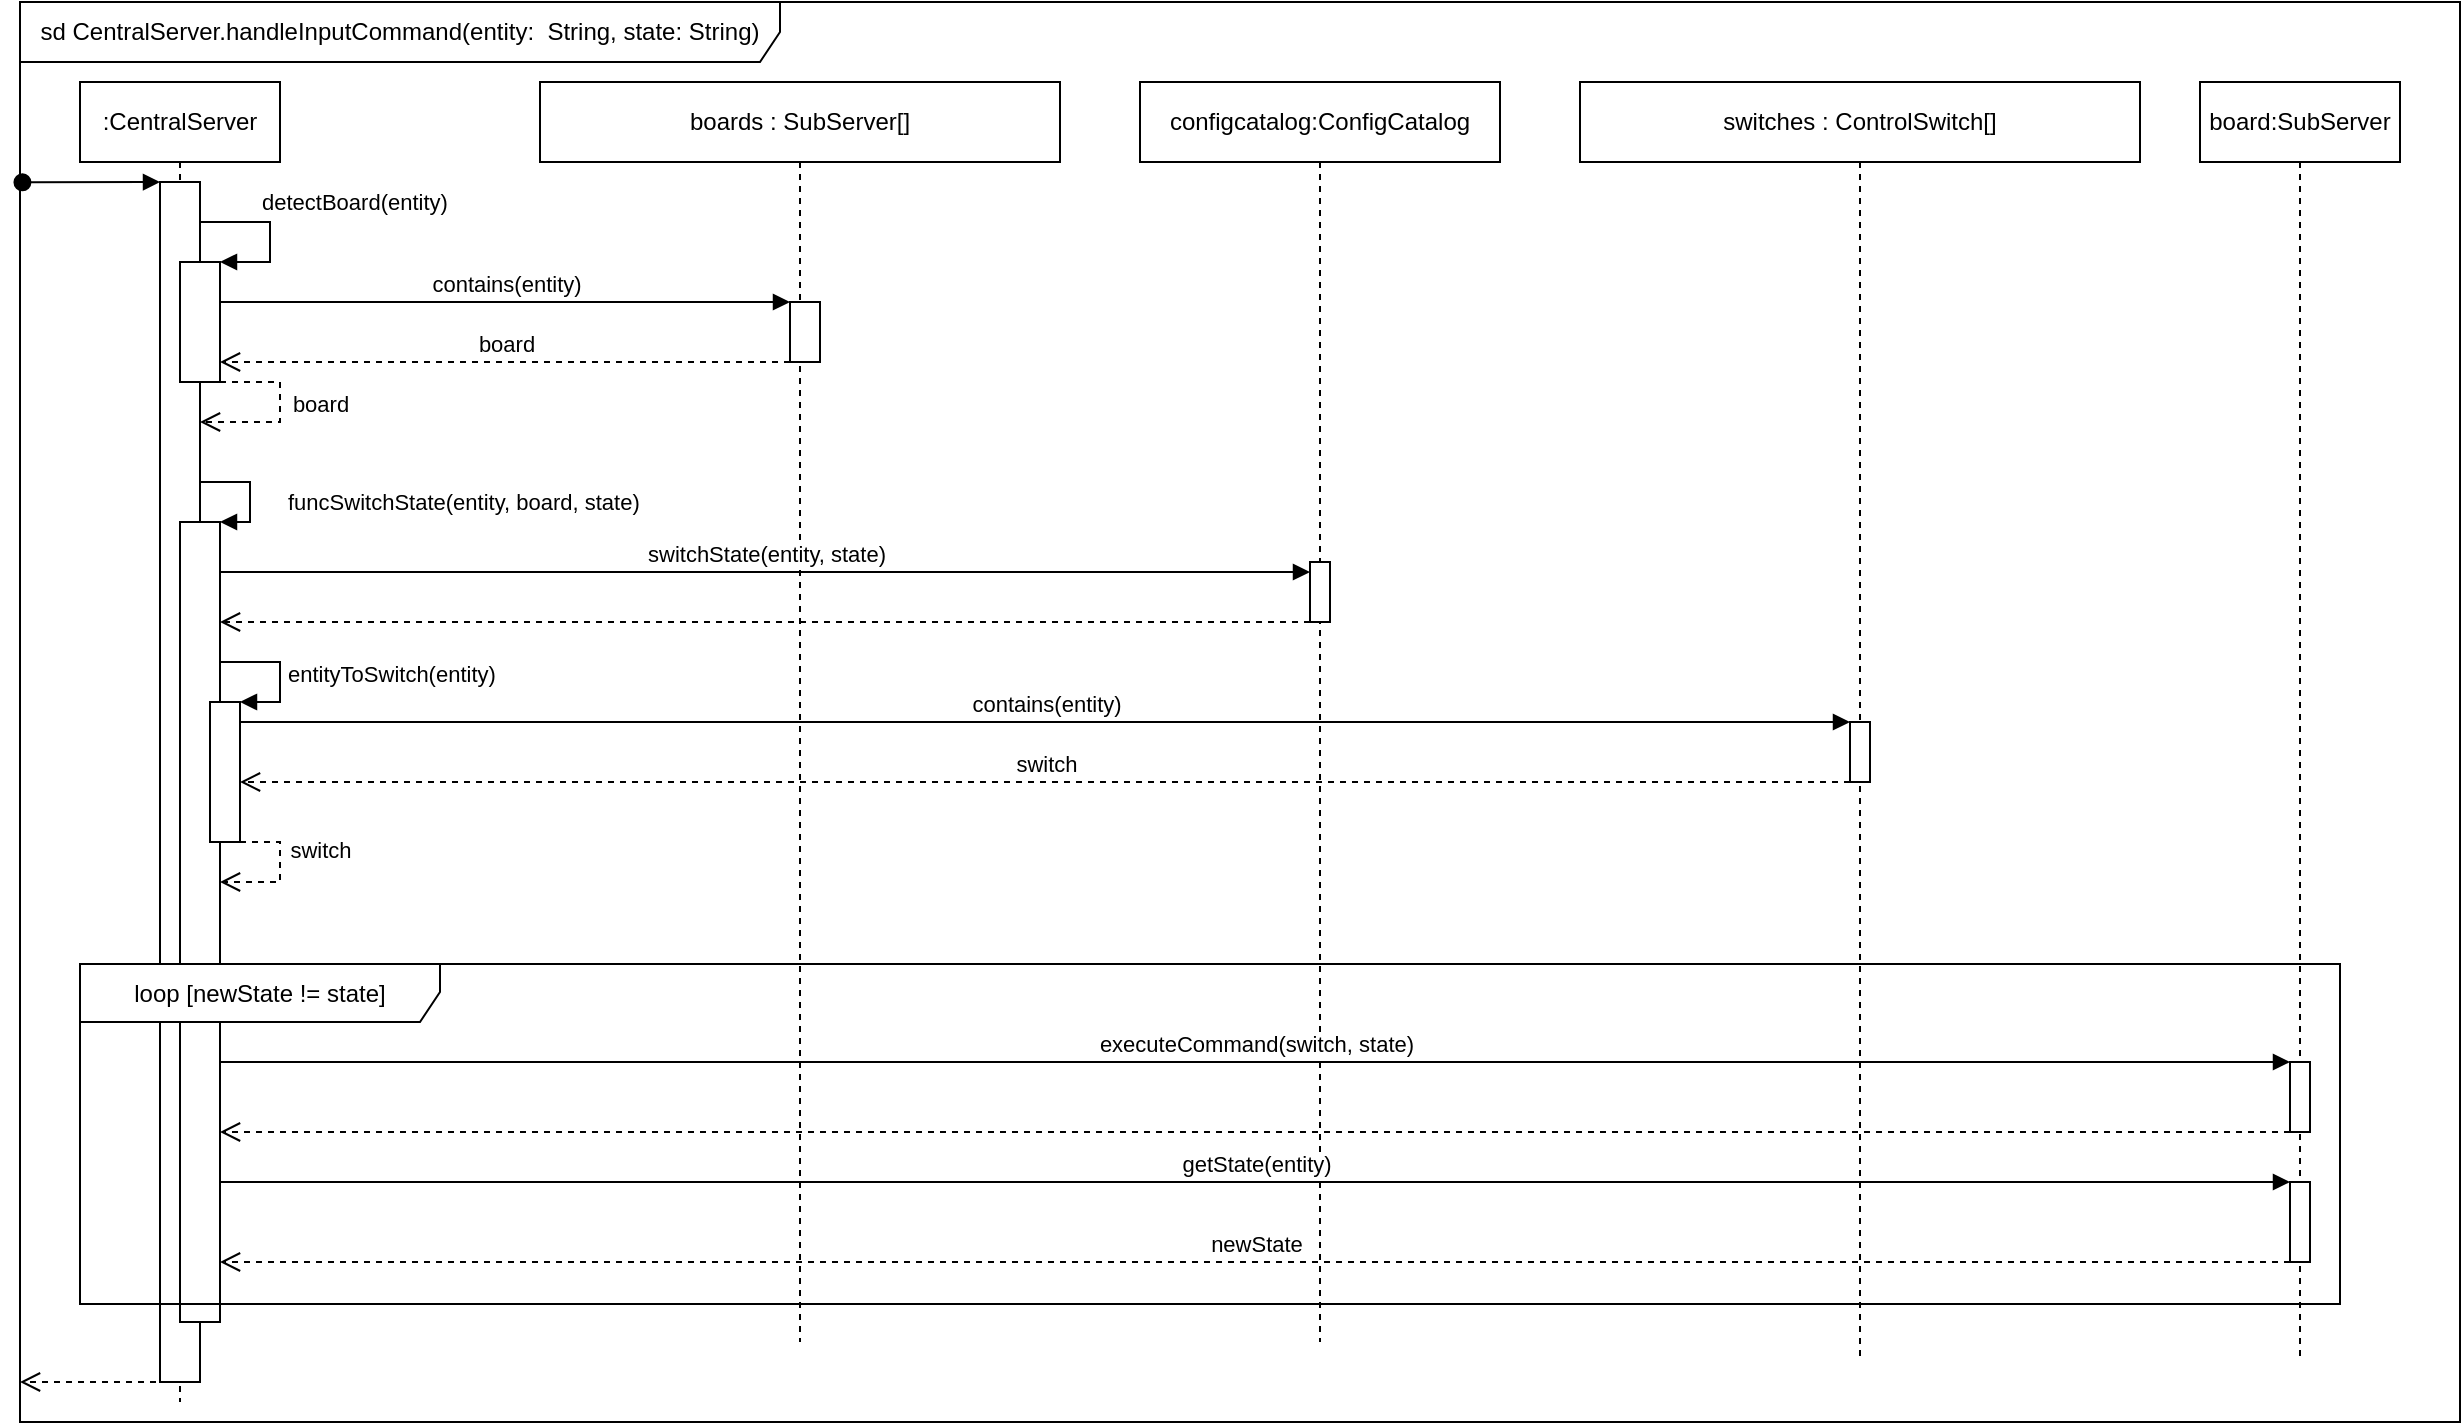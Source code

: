 <mxfile version="22.0.6" type="github">
  <diagram name="Страница — 1" id="7XJXOi6I81zIxPAY55vA">
    <mxGraphModel dx="1827" dy="1619" grid="1" gridSize="10" guides="1" tooltips="1" connect="1" arrows="1" fold="1" page="1" pageScale="1" pageWidth="827" pageHeight="1169" math="0" shadow="0">
      <root>
        <mxCell id="0" />
        <mxCell id="1" parent="0" />
        <mxCell id="f9nnDBReMJu9jYWD7Z0J-1" value=":CentralServer" style="shape=umlLifeline;perimeter=lifelinePerimeter;whiteSpace=wrap;html=1;container=1;dropTarget=0;collapsible=0;recursiveResize=0;outlineConnect=0;portConstraint=eastwest;newEdgeStyle={&quot;curved&quot;:0,&quot;rounded&quot;:0};" parent="1" vertex="1">
          <mxGeometry x="-70" y="-1110" width="100" height="660" as="geometry" />
        </mxCell>
        <mxCell id="f9nnDBReMJu9jYWD7Z0J-10" value="" style="html=1;points=[[0,0,0,0,5],[0,1,0,0,-5],[1,0,0,0,5],[1,1,0,0,-5]];perimeter=orthogonalPerimeter;outlineConnect=0;targetShapes=umlLifeline;portConstraint=eastwest;newEdgeStyle={&quot;curved&quot;:0,&quot;rounded&quot;:0};" parent="f9nnDBReMJu9jYWD7Z0J-1" vertex="1">
          <mxGeometry x="40" y="50" width="20" height="600" as="geometry" />
        </mxCell>
        <mxCell id="f9nnDBReMJu9jYWD7Z0J-32" value="" style="html=1;points=[[0,0,0,0,5],[0,1,0,0,-5],[1,0,0,0,5],[1,1,0,0,-5]];perimeter=orthogonalPerimeter;outlineConnect=0;targetShapes=umlLifeline;portConstraint=eastwest;newEdgeStyle={&quot;curved&quot;:0,&quot;rounded&quot;:0};" parent="f9nnDBReMJu9jYWD7Z0J-1" vertex="1">
          <mxGeometry x="50" y="90" width="20" height="60" as="geometry" />
        </mxCell>
        <mxCell id="f9nnDBReMJu9jYWD7Z0J-33" value="detectBoard(entity)" style="html=1;align=left;spacingLeft=2;endArrow=block;rounded=0;edgeStyle=orthogonalEdgeStyle;curved=0;rounded=0;" parent="f9nnDBReMJu9jYWD7Z0J-1" source="f9nnDBReMJu9jYWD7Z0J-10" target="f9nnDBReMJu9jYWD7Z0J-32" edge="1">
          <mxGeometry x="-0.333" y="10" relative="1" as="geometry">
            <mxPoint x="65" y="70" as="sourcePoint" />
            <Array as="points">
              <mxPoint x="95" y="70" />
              <mxPoint x="95" y="90" />
            </Array>
            <mxPoint as="offset" />
          </mxGeometry>
        </mxCell>
        <mxCell id="f9nnDBReMJu9jYWD7Z0J-38" value="board" style="html=1;verticalAlign=bottom;endArrow=open;dashed=1;endSize=8;curved=0;rounded=0;" parent="f9nnDBReMJu9jYWD7Z0J-1" target="f9nnDBReMJu9jYWD7Z0J-10" edge="1">
          <mxGeometry x="0.111" y="-20" relative="1" as="geometry">
            <mxPoint x="70" y="150" as="sourcePoint" />
            <mxPoint x="150" y="190" as="targetPoint" />
            <Array as="points">
              <mxPoint x="80" y="150" />
              <mxPoint x="100" y="150" />
              <mxPoint x="100" y="160" />
              <mxPoint x="100" y="170" />
            </Array>
            <mxPoint x="20" y="20" as="offset" />
          </mxGeometry>
        </mxCell>
        <mxCell id="f9nnDBReMJu9jYWD7Z0J-39" value="" style="html=1;points=[[0,0,0,0,5],[0,1,0,0,-5],[1,0,0,0,5],[1,1,0,0,-5]];perimeter=orthogonalPerimeter;outlineConnect=0;targetShapes=umlLifeline;portConstraint=eastwest;newEdgeStyle={&quot;curved&quot;:0,&quot;rounded&quot;:0};" parent="f9nnDBReMJu9jYWD7Z0J-1" vertex="1">
          <mxGeometry x="50" y="220" width="20" height="400" as="geometry" />
        </mxCell>
        <mxCell id="f9nnDBReMJu9jYWD7Z0J-40" value="funcSwitchState(entity, board, state)" style="html=1;align=left;spacingLeft=2;endArrow=block;rounded=0;edgeStyle=orthogonalEdgeStyle;curved=0;rounded=0;" parent="f9nnDBReMJu9jYWD7Z0J-1" source="f9nnDBReMJu9jYWD7Z0J-10" edge="1">
          <mxGeometry x="0.167" y="15" relative="1" as="geometry">
            <mxPoint x="55" y="200" as="sourcePoint" />
            <Array as="points">
              <mxPoint x="85" y="200" />
              <mxPoint x="85" y="220" />
              <mxPoint x="70" y="220" />
            </Array>
            <mxPoint as="offset" />
            <mxPoint x="70" y="220" as="targetPoint" />
          </mxGeometry>
        </mxCell>
        <mxCell id="f9nnDBReMJu9jYWD7Z0J-21" value="" style="html=1;verticalAlign=bottom;startArrow=oval;startFill=1;endArrow=block;startSize=8;curved=0;rounded=0;exitX=0.001;exitY=0.127;exitDx=0;exitDy=0;exitPerimeter=0;" parent="1" source="f9nnDBReMJu9jYWD7Z0J-26" edge="1">
          <mxGeometry width="60" relative="1" as="geometry">
            <mxPoint x="-100" y="-1050" as="sourcePoint" />
            <mxPoint x="-30" y="-1060" as="targetPoint" />
          </mxGeometry>
        </mxCell>
        <mxCell id="f9nnDBReMJu9jYWD7Z0J-26" value="sd CentralServer.handleInputCommand(entity:&amp;nbsp; String, state: String)" style="shape=umlFrame;whiteSpace=wrap;html=1;pointerEvents=0;width=380;height=30;" parent="1" vertex="1">
          <mxGeometry x="-100" y="-1150" width="1220" height="710" as="geometry" />
        </mxCell>
        <mxCell id="f9nnDBReMJu9jYWD7Z0J-28" value="boards : SubServer[]" style="shape=umlLifeline;perimeter=lifelinePerimeter;whiteSpace=wrap;html=1;container=1;dropTarget=0;collapsible=0;recursiveResize=0;outlineConnect=0;portConstraint=eastwest;newEdgeStyle={&quot;curved&quot;:0,&quot;rounded&quot;:0};" parent="1" vertex="1">
          <mxGeometry x="160" y="-1110" width="260" height="630" as="geometry" />
        </mxCell>
        <mxCell id="f9nnDBReMJu9jYWD7Z0J-34" value="" style="html=1;points=[[0,0,0,0,5],[0,1,0,0,-5],[1,0,0,0,5],[1,1,0,0,-5]];perimeter=orthogonalPerimeter;outlineConnect=0;targetShapes=umlLifeline;portConstraint=eastwest;newEdgeStyle={&quot;curved&quot;:0,&quot;rounded&quot;:0};" parent="f9nnDBReMJu9jYWD7Z0J-28" vertex="1">
          <mxGeometry x="125" y="110" width="15" height="30" as="geometry" />
        </mxCell>
        <mxCell id="f9nnDBReMJu9jYWD7Z0J-36" value="board" style="html=1;verticalAlign=bottom;endArrow=open;dashed=1;endSize=8;curved=0;rounded=0;" parent="1" edge="1">
          <mxGeometry relative="1" as="geometry">
            <mxPoint y="-970" as="targetPoint" />
            <mxPoint x="285" y="-970" as="sourcePoint" />
          </mxGeometry>
        </mxCell>
        <mxCell id="f9nnDBReMJu9jYWD7Z0J-35" value="contains(entity)" style="html=1;verticalAlign=bottom;endArrow=block;curved=0;rounded=0;" parent="1" edge="1">
          <mxGeometry relative="1" as="geometry">
            <mxPoint y="-1000" as="sourcePoint" />
            <mxPoint x="285" y="-1000" as="targetPoint" />
          </mxGeometry>
        </mxCell>
        <mxCell id="f9nnDBReMJu9jYWD7Z0J-41" value="configcatalog:ConfigCatalog" style="shape=umlLifeline;perimeter=lifelinePerimeter;whiteSpace=wrap;html=1;container=1;dropTarget=0;collapsible=0;recursiveResize=0;outlineConnect=0;portConstraint=eastwest;newEdgeStyle={&quot;curved&quot;:0,&quot;rounded&quot;:0};" parent="1" vertex="1">
          <mxGeometry x="460" y="-1110" width="180" height="630" as="geometry" />
        </mxCell>
        <mxCell id="f9nnDBReMJu9jYWD7Z0J-49" value="" style="html=1;points=[[0,0,0,0,5],[0,1,0,0,-5],[1,0,0,0,5],[1,1,0,0,-5]];perimeter=orthogonalPerimeter;outlineConnect=0;targetShapes=umlLifeline;portConstraint=eastwest;newEdgeStyle={&quot;curved&quot;:0,&quot;rounded&quot;:0};" parent="f9nnDBReMJu9jYWD7Z0J-41" vertex="1">
          <mxGeometry x="85" y="240" width="10" height="30" as="geometry" />
        </mxCell>
        <mxCell id="f9nnDBReMJu9jYWD7Z0J-50" value="switchState(entity, state)" style="html=1;verticalAlign=bottom;endArrow=block;curved=0;rounded=0;entryX=0;entryY=0;entryDx=0;entryDy=5;" parent="1" source="f9nnDBReMJu9jYWD7Z0J-39" target="f9nnDBReMJu9jYWD7Z0J-49" edge="1">
          <mxGeometry relative="1" as="geometry">
            <mxPoint x="475" y="-865" as="sourcePoint" />
          </mxGeometry>
        </mxCell>
        <mxCell id="f9nnDBReMJu9jYWD7Z0J-51" value="" style="html=1;verticalAlign=bottom;endArrow=open;dashed=1;endSize=8;curved=0;rounded=0;" parent="1" edge="1">
          <mxGeometry x="0.002" relative="1" as="geometry">
            <mxPoint y="-840" as="targetPoint" />
            <mxPoint as="offset" />
            <mxPoint x="545" y="-840" as="sourcePoint" />
          </mxGeometry>
        </mxCell>
        <mxCell id="f9nnDBReMJu9jYWD7Z0J-52" value="switches : ControlSwitch[]" style="shape=umlLifeline;perimeter=lifelinePerimeter;whiteSpace=wrap;html=1;container=1;dropTarget=0;collapsible=0;recursiveResize=0;outlineConnect=0;portConstraint=eastwest;newEdgeStyle={&quot;curved&quot;:0,&quot;rounded&quot;:0};" parent="1" vertex="1">
          <mxGeometry x="680" y="-1110" width="280" height="640" as="geometry" />
        </mxCell>
        <mxCell id="f9nnDBReMJu9jYWD7Z0J-54" value="" style="html=1;points=[[0,0,0,0,5],[0,1,0,0,-5],[1,0,0,0,5],[1,1,0,0,-5]];perimeter=orthogonalPerimeter;outlineConnect=0;targetShapes=umlLifeline;portConstraint=eastwest;newEdgeStyle={&quot;curved&quot;:0,&quot;rounded&quot;:0};" parent="f9nnDBReMJu9jYWD7Z0J-52" vertex="1">
          <mxGeometry x="135" y="320" width="10" height="30" as="geometry" />
        </mxCell>
        <mxCell id="f9nnDBReMJu9jYWD7Z0J-55" value="contains(entity)" style="html=1;verticalAlign=bottom;endArrow=block;curved=0;rounded=0;entryX=0;entryY=0;entryDx=0;entryDy=0;entryPerimeter=0;" parent="1" source="f9nnDBReMJu9jYWD7Z0J-57" target="f9nnDBReMJu9jYWD7Z0J-54" edge="1">
          <mxGeometry relative="1" as="geometry">
            <mxPoint x="660" y="-815" as="sourcePoint" />
            <mxPoint x="810" y="-790" as="targetPoint" />
            <Array as="points">
              <mxPoint x="410" y="-790" />
            </Array>
          </mxGeometry>
        </mxCell>
        <mxCell id="f9nnDBReMJu9jYWD7Z0J-56" value="switch" style="html=1;verticalAlign=bottom;endArrow=open;dashed=1;endSize=8;curved=0;rounded=0;" parent="1" edge="1">
          <mxGeometry relative="1" as="geometry">
            <mxPoint x="10.0" y="-760.0" as="targetPoint" />
            <mxPoint x="815" y="-760.0" as="sourcePoint" />
          </mxGeometry>
        </mxCell>
        <mxCell id="f9nnDBReMJu9jYWD7Z0J-57" value="" style="html=1;points=[[0,0,0,0,5],[0,1,0,0,-5],[1,0,0,0,5],[1,1,0,0,-5]];perimeter=orthogonalPerimeter;outlineConnect=0;targetShapes=umlLifeline;portConstraint=eastwest;newEdgeStyle={&quot;curved&quot;:0,&quot;rounded&quot;:0};" parent="1" vertex="1">
          <mxGeometry x="-5" y="-800" width="15" height="70" as="geometry" />
        </mxCell>
        <mxCell id="f9nnDBReMJu9jYWD7Z0J-58" value="entityToSwitch(entity)" style="html=1;align=left;spacingLeft=2;endArrow=block;rounded=0;edgeStyle=orthogonalEdgeStyle;curved=0;rounded=0;" parent="1" source="f9nnDBReMJu9jYWD7Z0J-39" target="f9nnDBReMJu9jYWD7Z0J-57" edge="1">
          <mxGeometry x="0.02" relative="1" as="geometry">
            <mxPoint y="-820" as="sourcePoint" />
            <Array as="points">
              <mxPoint x="30" y="-820" />
              <mxPoint x="30" y="-800" />
            </Array>
            <mxPoint as="offset" />
          </mxGeometry>
        </mxCell>
        <mxCell id="f9nnDBReMJu9jYWD7Z0J-59" value="switch" style="html=1;verticalAlign=bottom;endArrow=open;dashed=1;endSize=8;curved=0;rounded=0;" parent="1" source="f9nnDBReMJu9jYWD7Z0J-57" target="f9nnDBReMJu9jYWD7Z0J-39" edge="1">
          <mxGeometry x="-0.067" y="20" relative="1" as="geometry">
            <mxPoint x="110" y="-640" as="sourcePoint" />
            <mxPoint x="30" y="-640" as="targetPoint" />
            <Array as="points">
              <mxPoint x="20" y="-730" />
              <mxPoint x="30" y="-730" />
              <mxPoint x="30" y="-710" />
              <mxPoint x="20" y="-710" />
            </Array>
            <mxPoint as="offset" />
          </mxGeometry>
        </mxCell>
        <mxCell id="f9nnDBReMJu9jYWD7Z0J-61" value="board:SubServer" style="shape=umlLifeline;perimeter=lifelinePerimeter;whiteSpace=wrap;html=1;container=1;dropTarget=0;collapsible=0;recursiveResize=0;outlineConnect=0;portConstraint=eastwest;newEdgeStyle={&quot;curved&quot;:0,&quot;rounded&quot;:0};" parent="1" vertex="1">
          <mxGeometry x="990" y="-1110" width="100" height="640" as="geometry" />
        </mxCell>
        <mxCell id="f9nnDBReMJu9jYWD7Z0J-62" value="" style="html=1;points=[[0,0,0,0,5],[0,1,0,0,-5],[1,0,0,0,5],[1,1,0,0,-5]];perimeter=orthogonalPerimeter;outlineConnect=0;targetShapes=umlLifeline;portConstraint=eastwest;newEdgeStyle={&quot;curved&quot;:0,&quot;rounded&quot;:0};" parent="f9nnDBReMJu9jYWD7Z0J-61" vertex="1">
          <mxGeometry x="45" y="490" width="10" height="35" as="geometry" />
        </mxCell>
        <mxCell id="acOilax8gp7GSW2qaxMo-3" value="" style="html=1;points=[[0,0,0,0,5],[0,1,0,0,-5],[1,0,0,0,5],[1,1,0,0,-5]];perimeter=orthogonalPerimeter;outlineConnect=0;targetShapes=umlLifeline;portConstraint=eastwest;newEdgeStyle={&quot;curved&quot;:0,&quot;rounded&quot;:0};" parent="f9nnDBReMJu9jYWD7Z0J-61" vertex="1">
          <mxGeometry x="45" y="550" width="10" height="40" as="geometry" />
        </mxCell>
        <mxCell id="f9nnDBReMJu9jYWD7Z0J-64" value="" style="html=1;verticalAlign=bottom;endArrow=open;dashed=1;endSize=8;curved=0;rounded=0;" parent="1" edge="1">
          <mxGeometry relative="1" as="geometry">
            <mxPoint y="-585" as="targetPoint" />
            <mxPoint x="1035" y="-585" as="sourcePoint" />
          </mxGeometry>
        </mxCell>
        <mxCell id="f9nnDBReMJu9jYWD7Z0J-63" value="executeCommand(switch, state)" style="html=1;verticalAlign=bottom;endArrow=block;curved=0;rounded=0;" parent="1" target="f9nnDBReMJu9jYWD7Z0J-62" edge="1">
          <mxGeometry relative="1" as="geometry">
            <mxPoint y="-620" as="sourcePoint" />
            <mxPoint x="1030" y="-620" as="targetPoint" />
          </mxGeometry>
        </mxCell>
        <mxCell id="acOilax8gp7GSW2qaxMo-2" value="loop [newState != state]" style="shape=umlFrame;whiteSpace=wrap;html=1;pointerEvents=0;width=180;height=29;" parent="1" vertex="1">
          <mxGeometry x="-70" y="-669" width="1130" height="170" as="geometry" />
        </mxCell>
        <mxCell id="acOilax8gp7GSW2qaxMo-4" value="getState(entity)" style="html=1;verticalAlign=bottom;endArrow=block;curved=0;rounded=0;" parent="1" source="f9nnDBReMJu9jYWD7Z0J-39" target="acOilax8gp7GSW2qaxMo-3" edge="1">
          <mxGeometry relative="1" as="geometry">
            <mxPoint x="965" y="-564" as="sourcePoint" />
          </mxGeometry>
        </mxCell>
        <mxCell id="acOilax8gp7GSW2qaxMo-5" value="newState" style="html=1;verticalAlign=bottom;endArrow=open;dashed=1;endSize=8;curved=0;rounded=0;" parent="1" edge="1">
          <mxGeometry relative="1" as="geometry">
            <mxPoint y="-520" as="targetPoint" />
            <mxPoint x="1035" y="-520" as="sourcePoint" />
          </mxGeometry>
        </mxCell>
        <mxCell id="acOilax8gp7GSW2qaxMo-13" value="" style="html=1;verticalAlign=bottom;endArrow=open;dashed=1;endSize=8;curved=0;rounded=0;" parent="1" edge="1">
          <mxGeometry relative="1" as="geometry">
            <mxPoint x="-20" y="-460" as="sourcePoint" />
            <mxPoint x="-100" y="-460" as="targetPoint" />
            <mxPoint as="offset" />
          </mxGeometry>
        </mxCell>
      </root>
    </mxGraphModel>
  </diagram>
</mxfile>
